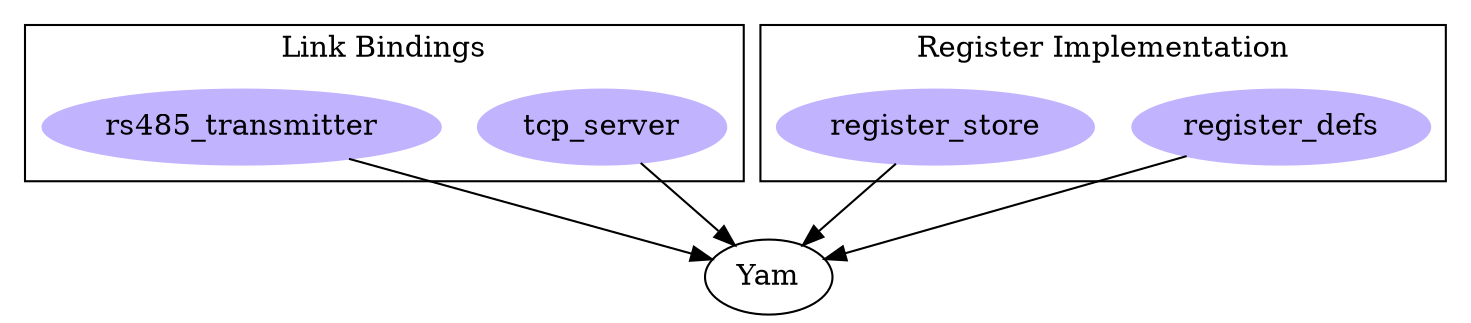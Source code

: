 digraph {
    splines = line;
    subgraph cluster_link_bindings {
        label="Link Bindings";
        tcp_server[style=filled; color=".7 .3 1.0"];
        rs485_transmitter[style=filled; color=".7 .3 1.0"];
    }
    subgraph cluster_register_impl {
        label="Register Implementation";
        register_defs[style=filled; color=".7 .3 1.0"];
        register_store[style=filled; color=".7 .3 1.0"];
    }

    tcp_server -> Yam;
    rs485_transmitter -> Yam;
    register_defs -> Yam;
    register_store -> Yam;
}

